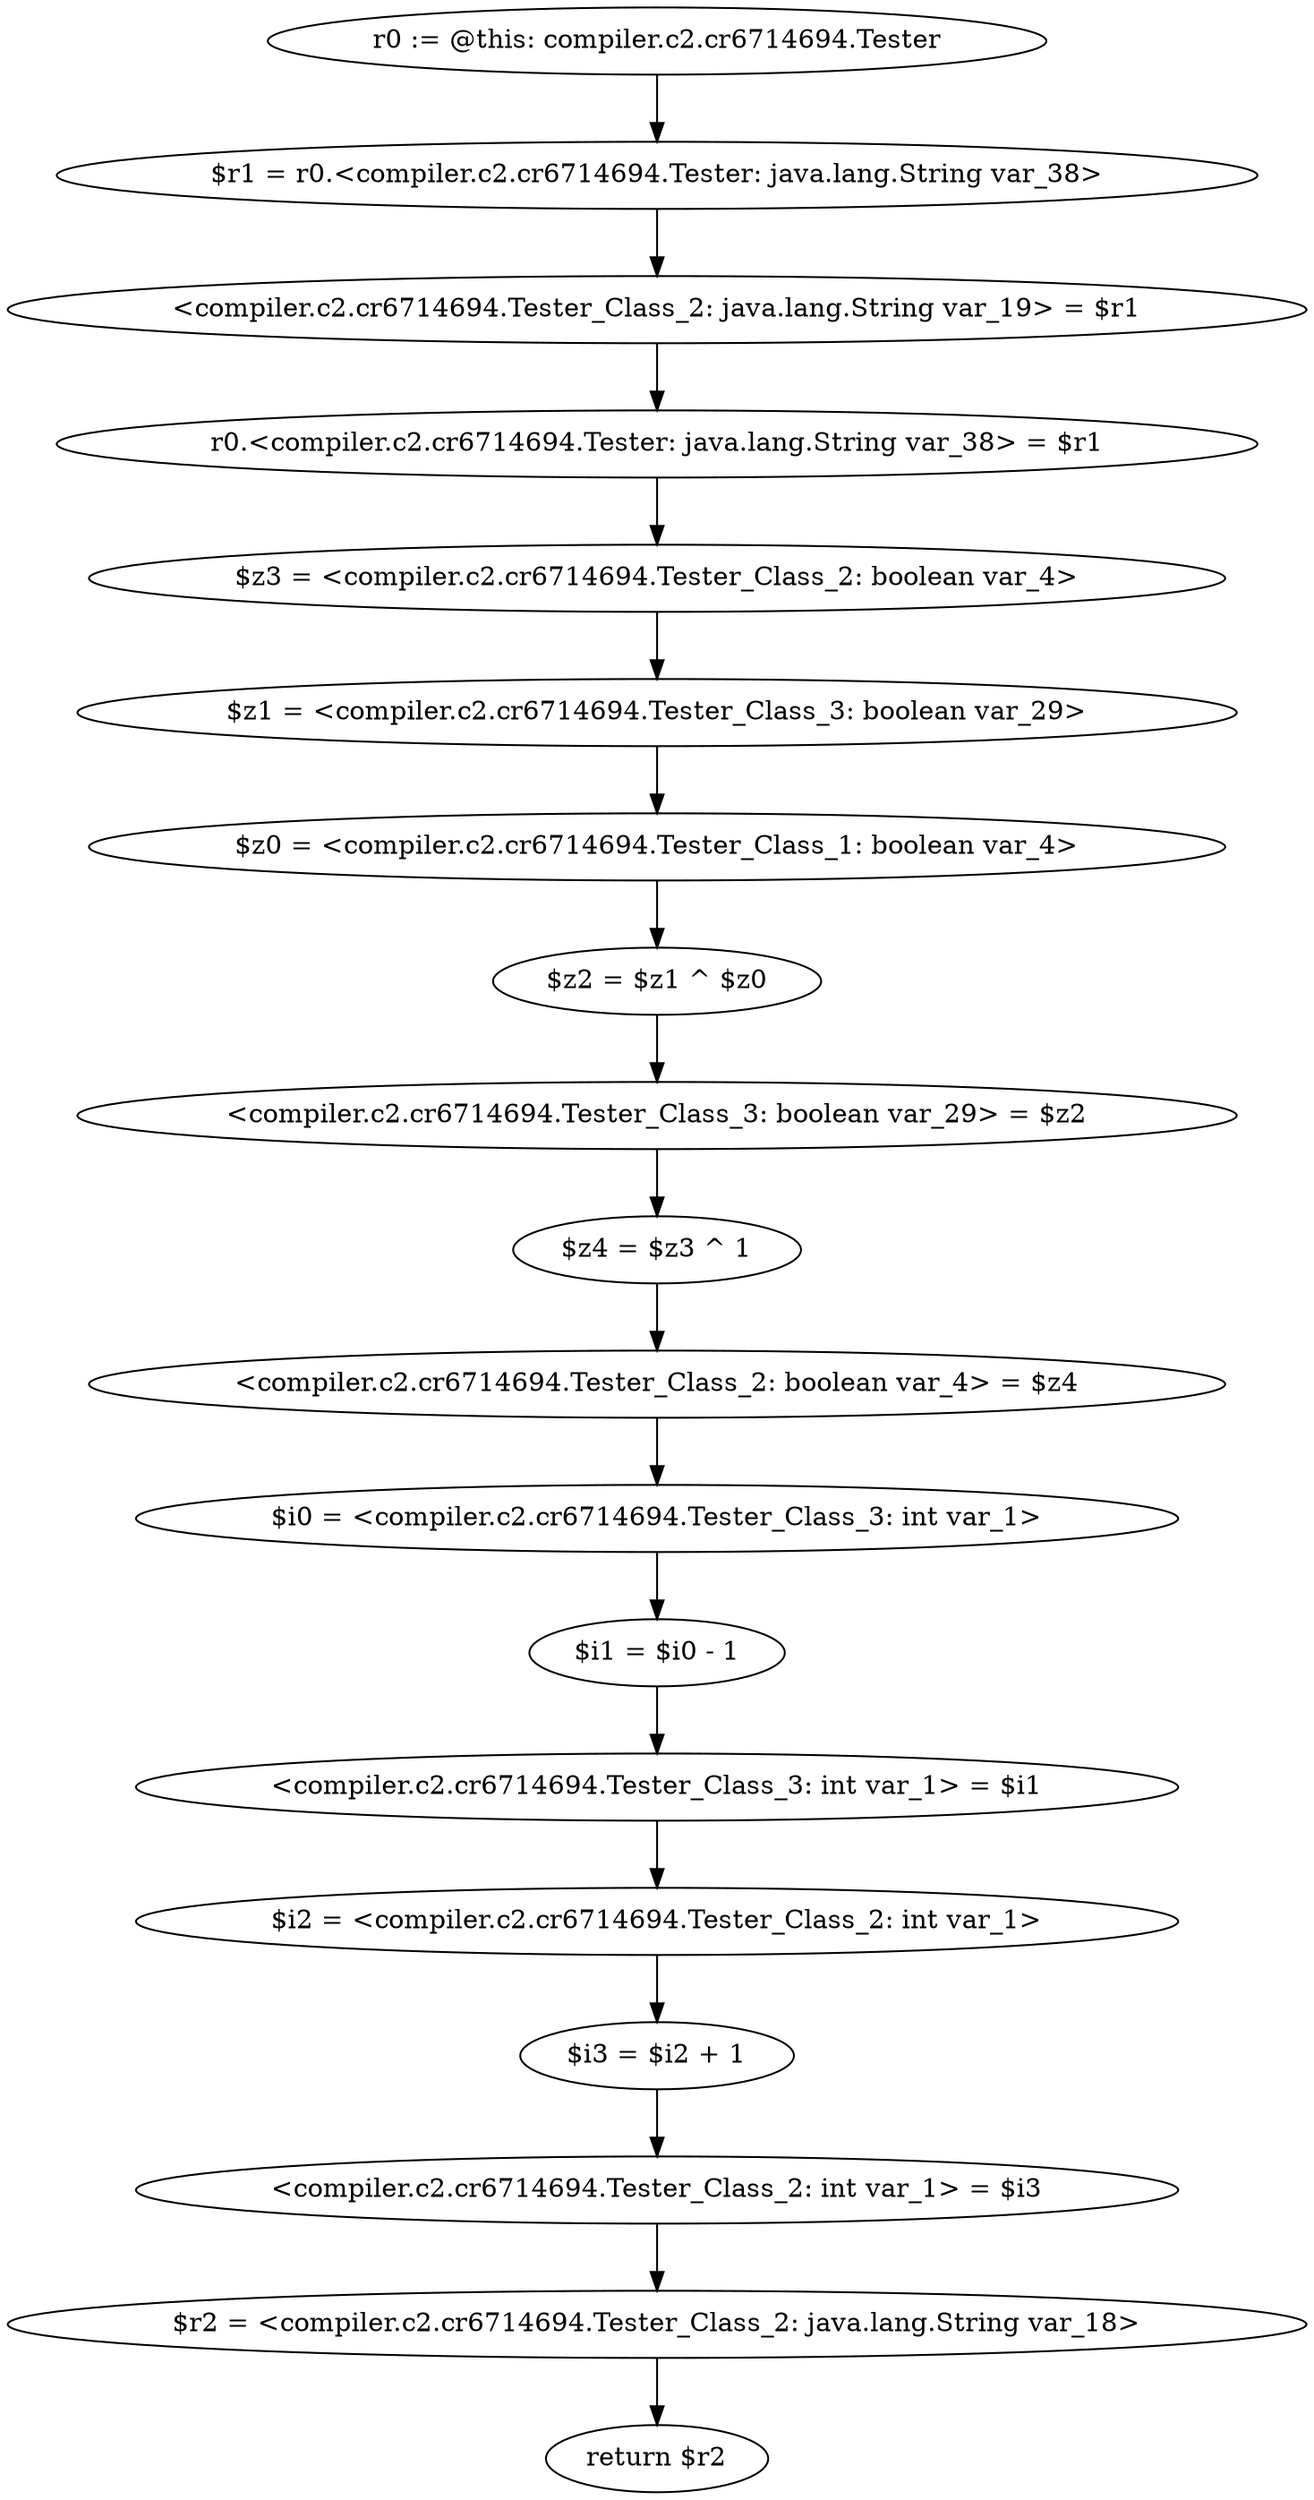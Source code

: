 digraph "unitGraph" {
    "r0 := @this: compiler.c2.cr6714694.Tester"
    "$r1 = r0.<compiler.c2.cr6714694.Tester: java.lang.String var_38>"
    "<compiler.c2.cr6714694.Tester_Class_2: java.lang.String var_19> = $r1"
    "r0.<compiler.c2.cr6714694.Tester: java.lang.String var_38> = $r1"
    "$z3 = <compiler.c2.cr6714694.Tester_Class_2: boolean var_4>"
    "$z1 = <compiler.c2.cr6714694.Tester_Class_3: boolean var_29>"
    "$z0 = <compiler.c2.cr6714694.Tester_Class_1: boolean var_4>"
    "$z2 = $z1 ^ $z0"
    "<compiler.c2.cr6714694.Tester_Class_3: boolean var_29> = $z2"
    "$z4 = $z3 ^ 1"
    "<compiler.c2.cr6714694.Tester_Class_2: boolean var_4> = $z4"
    "$i0 = <compiler.c2.cr6714694.Tester_Class_3: int var_1>"
    "$i1 = $i0 - 1"
    "<compiler.c2.cr6714694.Tester_Class_3: int var_1> = $i1"
    "$i2 = <compiler.c2.cr6714694.Tester_Class_2: int var_1>"
    "$i3 = $i2 + 1"
    "<compiler.c2.cr6714694.Tester_Class_2: int var_1> = $i3"
    "$r2 = <compiler.c2.cr6714694.Tester_Class_2: java.lang.String var_18>"
    "return $r2"
    "r0 := @this: compiler.c2.cr6714694.Tester"->"$r1 = r0.<compiler.c2.cr6714694.Tester: java.lang.String var_38>";
    "$r1 = r0.<compiler.c2.cr6714694.Tester: java.lang.String var_38>"->"<compiler.c2.cr6714694.Tester_Class_2: java.lang.String var_19> = $r1";
    "<compiler.c2.cr6714694.Tester_Class_2: java.lang.String var_19> = $r1"->"r0.<compiler.c2.cr6714694.Tester: java.lang.String var_38> = $r1";
    "r0.<compiler.c2.cr6714694.Tester: java.lang.String var_38> = $r1"->"$z3 = <compiler.c2.cr6714694.Tester_Class_2: boolean var_4>";
    "$z3 = <compiler.c2.cr6714694.Tester_Class_2: boolean var_4>"->"$z1 = <compiler.c2.cr6714694.Tester_Class_3: boolean var_29>";
    "$z1 = <compiler.c2.cr6714694.Tester_Class_3: boolean var_29>"->"$z0 = <compiler.c2.cr6714694.Tester_Class_1: boolean var_4>";
    "$z0 = <compiler.c2.cr6714694.Tester_Class_1: boolean var_4>"->"$z2 = $z1 ^ $z0";
    "$z2 = $z1 ^ $z0"->"<compiler.c2.cr6714694.Tester_Class_3: boolean var_29> = $z2";
    "<compiler.c2.cr6714694.Tester_Class_3: boolean var_29> = $z2"->"$z4 = $z3 ^ 1";
    "$z4 = $z3 ^ 1"->"<compiler.c2.cr6714694.Tester_Class_2: boolean var_4> = $z4";
    "<compiler.c2.cr6714694.Tester_Class_2: boolean var_4> = $z4"->"$i0 = <compiler.c2.cr6714694.Tester_Class_3: int var_1>";
    "$i0 = <compiler.c2.cr6714694.Tester_Class_3: int var_1>"->"$i1 = $i0 - 1";
    "$i1 = $i0 - 1"->"<compiler.c2.cr6714694.Tester_Class_3: int var_1> = $i1";
    "<compiler.c2.cr6714694.Tester_Class_3: int var_1> = $i1"->"$i2 = <compiler.c2.cr6714694.Tester_Class_2: int var_1>";
    "$i2 = <compiler.c2.cr6714694.Tester_Class_2: int var_1>"->"$i3 = $i2 + 1";
    "$i3 = $i2 + 1"->"<compiler.c2.cr6714694.Tester_Class_2: int var_1> = $i3";
    "<compiler.c2.cr6714694.Tester_Class_2: int var_1> = $i3"->"$r2 = <compiler.c2.cr6714694.Tester_Class_2: java.lang.String var_18>";
    "$r2 = <compiler.c2.cr6714694.Tester_Class_2: java.lang.String var_18>"->"return $r2";
}
